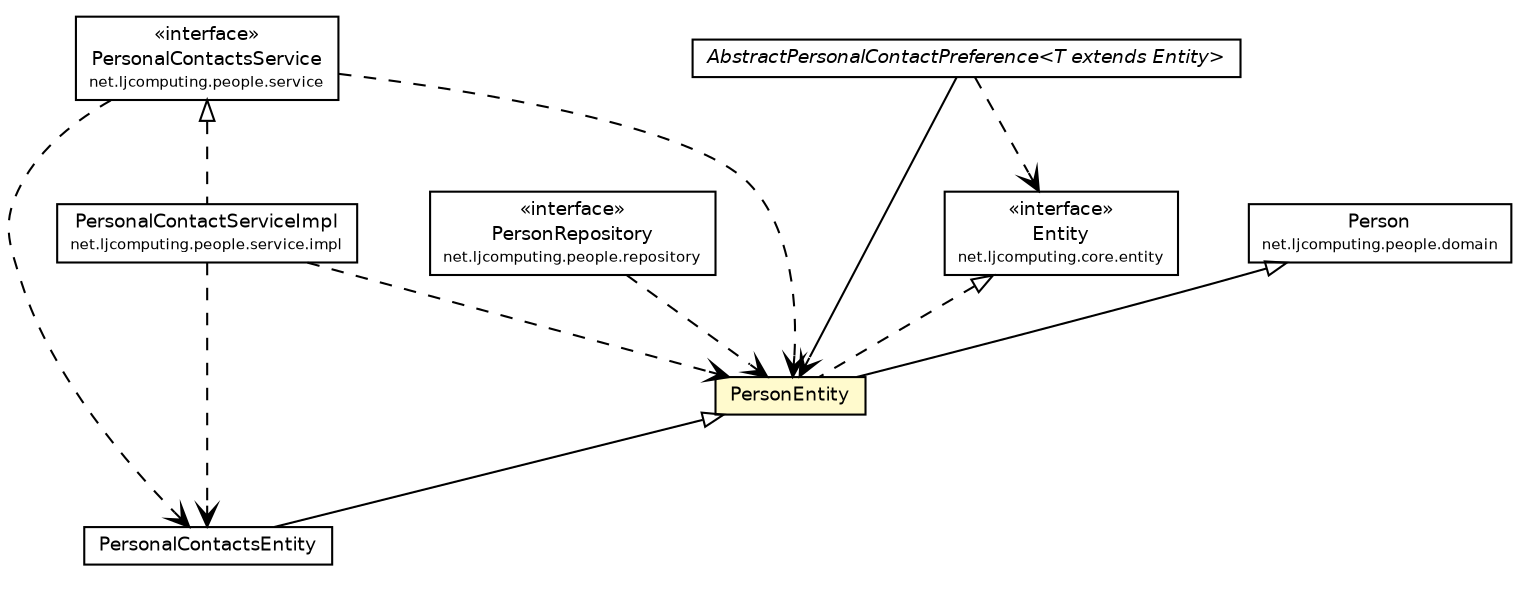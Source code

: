 #!/usr/local/bin/dot
#
# Class diagram 
# Generated by UMLGraph version R5_6 (http://www.umlgraph.org/)
#

digraph G {
	edge [fontname="Helvetica",fontsize=10,labelfontname="Helvetica",labelfontsize=10];
	node [fontname="Helvetica",fontsize=10,shape=plaintext];
	nodesep=0.25;
	ranksep=0.5;
	// net.ljcomputing.people.repository.PersonRepository
	c1261 [label=<<table title="net.ljcomputing.people.repository.PersonRepository" border="0" cellborder="1" cellspacing="0" cellpadding="2" port="p" href="../repository/PersonRepository.html">
		<tr><td><table border="0" cellspacing="0" cellpadding="1">
<tr><td align="center" balign="center"> &#171;interface&#187; </td></tr>
<tr><td align="center" balign="center"> PersonRepository </td></tr>
<tr><td align="center" balign="center"><font point-size="7.0"> net.ljcomputing.people.repository </font></td></tr>
		</table></td></tr>
		</table>>, URL="../repository/PersonRepository.html", fontname="Helvetica", fontcolor="black", fontsize=9.0];
	// net.ljcomputing.people.entity.AbstractPersonalContactPreference<T extends net.ljcomputing.core.entity.Entity>
	c1262 [label=<<table title="net.ljcomputing.people.entity.AbstractPersonalContactPreference" border="0" cellborder="1" cellspacing="0" cellpadding="2" port="p" href="./AbstractPersonalContactPreference.html">
		<tr><td><table border="0" cellspacing="0" cellpadding="1">
<tr><td align="center" balign="center"><font face="Helvetica-Oblique"> AbstractPersonalContactPreference&lt;T extends Entity&gt; </font></td></tr>
		</table></td></tr>
		</table>>, URL="./AbstractPersonalContactPreference.html", fontname="Helvetica", fontcolor="black", fontsize=9.0];
	// net.ljcomputing.people.entity.PersonalContactsEntity
	c1263 [label=<<table title="net.ljcomputing.people.entity.PersonalContactsEntity" border="0" cellborder="1" cellspacing="0" cellpadding="2" port="p" href="./PersonalContactsEntity.html">
		<tr><td><table border="0" cellspacing="0" cellpadding="1">
<tr><td align="center" balign="center"> PersonalContactsEntity </td></tr>
		</table></td></tr>
		</table>>, URL="./PersonalContactsEntity.html", fontname="Helvetica", fontcolor="black", fontsize=9.0];
	// net.ljcomputing.people.entity.PersonEntity
	c1272 [label=<<table title="net.ljcomputing.people.entity.PersonEntity" border="0" cellborder="1" cellspacing="0" cellpadding="2" port="p" bgcolor="lemonChiffon" href="./PersonEntity.html">
		<tr><td><table border="0" cellspacing="0" cellpadding="1">
<tr><td align="center" balign="center"> PersonEntity </td></tr>
		</table></td></tr>
		</table>>, URL="./PersonEntity.html", fontname="Helvetica", fontcolor="black", fontsize=9.0];
	// net.ljcomputing.people.domain.Person
	c1284 [label=<<table title="net.ljcomputing.people.domain.Person" border="0" cellborder="1" cellspacing="0" cellpadding="2" port="p" href="../domain/Person.html">
		<tr><td><table border="0" cellspacing="0" cellpadding="1">
<tr><td align="center" balign="center"> Person </td></tr>
<tr><td align="center" balign="center"><font point-size="7.0"> net.ljcomputing.people.domain </font></td></tr>
		</table></td></tr>
		</table>>, URL="../domain/Person.html", fontname="Helvetica", fontcolor="black", fontsize=9.0];
	// net.ljcomputing.people.service.PersonalContactsService
	c1287 [label=<<table title="net.ljcomputing.people.service.PersonalContactsService" border="0" cellborder="1" cellspacing="0" cellpadding="2" port="p" href="../service/PersonalContactsService.html">
		<tr><td><table border="0" cellspacing="0" cellpadding="1">
<tr><td align="center" balign="center"> &#171;interface&#187; </td></tr>
<tr><td align="center" balign="center"> PersonalContactsService </td></tr>
<tr><td align="center" balign="center"><font point-size="7.0"> net.ljcomputing.people.service </font></td></tr>
		</table></td></tr>
		</table>>, URL="../service/PersonalContactsService.html", fontname="Helvetica", fontcolor="black", fontsize=9.0];
	// net.ljcomputing.people.service.impl.PersonalContactServiceImpl
	c1292 [label=<<table title="net.ljcomputing.people.service.impl.PersonalContactServiceImpl" border="0" cellborder="1" cellspacing="0" cellpadding="2" port="p" href="../service/impl/PersonalContactServiceImpl.html">
		<tr><td><table border="0" cellspacing="0" cellpadding="1">
<tr><td align="center" balign="center"> PersonalContactServiceImpl </td></tr>
<tr><td align="center" balign="center"><font point-size="7.0"> net.ljcomputing.people.service.impl </font></td></tr>
		</table></td></tr>
		</table>>, URL="../service/impl/PersonalContactServiceImpl.html", fontname="Helvetica", fontcolor="black", fontsize=9.0];
	//net.ljcomputing.people.entity.PersonalContactsEntity extends net.ljcomputing.people.entity.PersonEntity
	c1272:p -> c1263:p [dir=back,arrowtail=empty];
	//net.ljcomputing.people.entity.PersonEntity extends net.ljcomputing.people.domain.Person
	c1284:p -> c1272:p [dir=back,arrowtail=empty];
	//net.ljcomputing.people.entity.PersonEntity implements net.ljcomputing.core.entity.Entity
	c1298:p -> c1272:p [dir=back,arrowtail=empty,style=dashed];
	//net.ljcomputing.people.service.impl.PersonalContactServiceImpl implements net.ljcomputing.people.service.PersonalContactsService
	c1287:p -> c1292:p [dir=back,arrowtail=empty,style=dashed];
	// net.ljcomputing.people.entity.AbstractPersonalContactPreference<T extends net.ljcomputing.core.entity.Entity> NAVASSOC net.ljcomputing.people.entity.PersonEntity
	c1262:p -> c1272:p [taillabel="", label="", headlabel="", fontname="Helvetica", fontcolor="black", fontsize=10.0, color="black", arrowhead=open];
	// net.ljcomputing.people.repository.PersonRepository DEPEND net.ljcomputing.people.entity.PersonEntity
	c1261:p -> c1272:p [taillabel="", label="", headlabel="", fontname="Helvetica", fontcolor="black", fontsize=10.0, color="black", arrowhead=open, style=dashed];
	// net.ljcomputing.people.entity.AbstractPersonalContactPreference<T extends net.ljcomputing.core.entity.Entity> DEPEND net.ljcomputing.core.entity.Entity
	c1262:p -> c1298:p [taillabel="", label="", headlabel="", fontname="Helvetica", fontcolor="black", fontsize=10.0, color="black", arrowhead=open, style=dashed];
	// net.ljcomputing.people.service.PersonalContactsService DEPEND net.ljcomputing.people.entity.PersonalContactsEntity
	c1287:p -> c1263:p [taillabel="", label="", headlabel="", fontname="Helvetica", fontcolor="black", fontsize=10.0, color="black", arrowhead=open, style=dashed];
	// net.ljcomputing.people.service.PersonalContactsService DEPEND net.ljcomputing.people.entity.PersonEntity
	c1287:p -> c1272:p [taillabel="", label="", headlabel="", fontname="Helvetica", fontcolor="black", fontsize=10.0, color="black", arrowhead=open, style=dashed];
	// net.ljcomputing.people.service.impl.PersonalContactServiceImpl DEPEND net.ljcomputing.people.entity.PersonalContactsEntity
	c1292:p -> c1263:p [taillabel="", label="", headlabel="", fontname="Helvetica", fontcolor="black", fontsize=10.0, color="black", arrowhead=open, style=dashed];
	// net.ljcomputing.people.service.impl.PersonalContactServiceImpl DEPEND net.ljcomputing.people.entity.PersonEntity
	c1292:p -> c1272:p [taillabel="", label="", headlabel="", fontname="Helvetica", fontcolor="black", fontsize=10.0, color="black", arrowhead=open, style=dashed];
	// net.ljcomputing.core.entity.Entity
	c1298 [label=<<table title="net.ljcomputing.core.entity.Entity" border="0" cellborder="1" cellspacing="0" cellpadding="2" port="p">
		<tr><td><table border="0" cellspacing="0" cellpadding="1">
<tr><td align="center" balign="center"> &#171;interface&#187; </td></tr>
<tr><td align="center" balign="center"> Entity </td></tr>
<tr><td align="center" balign="center"><font point-size="7.0"> net.ljcomputing.core.entity </font></td></tr>
		</table></td></tr>
		</table>>, URL="null", fontname="Helvetica", fontcolor="black", fontsize=9.0];
}


